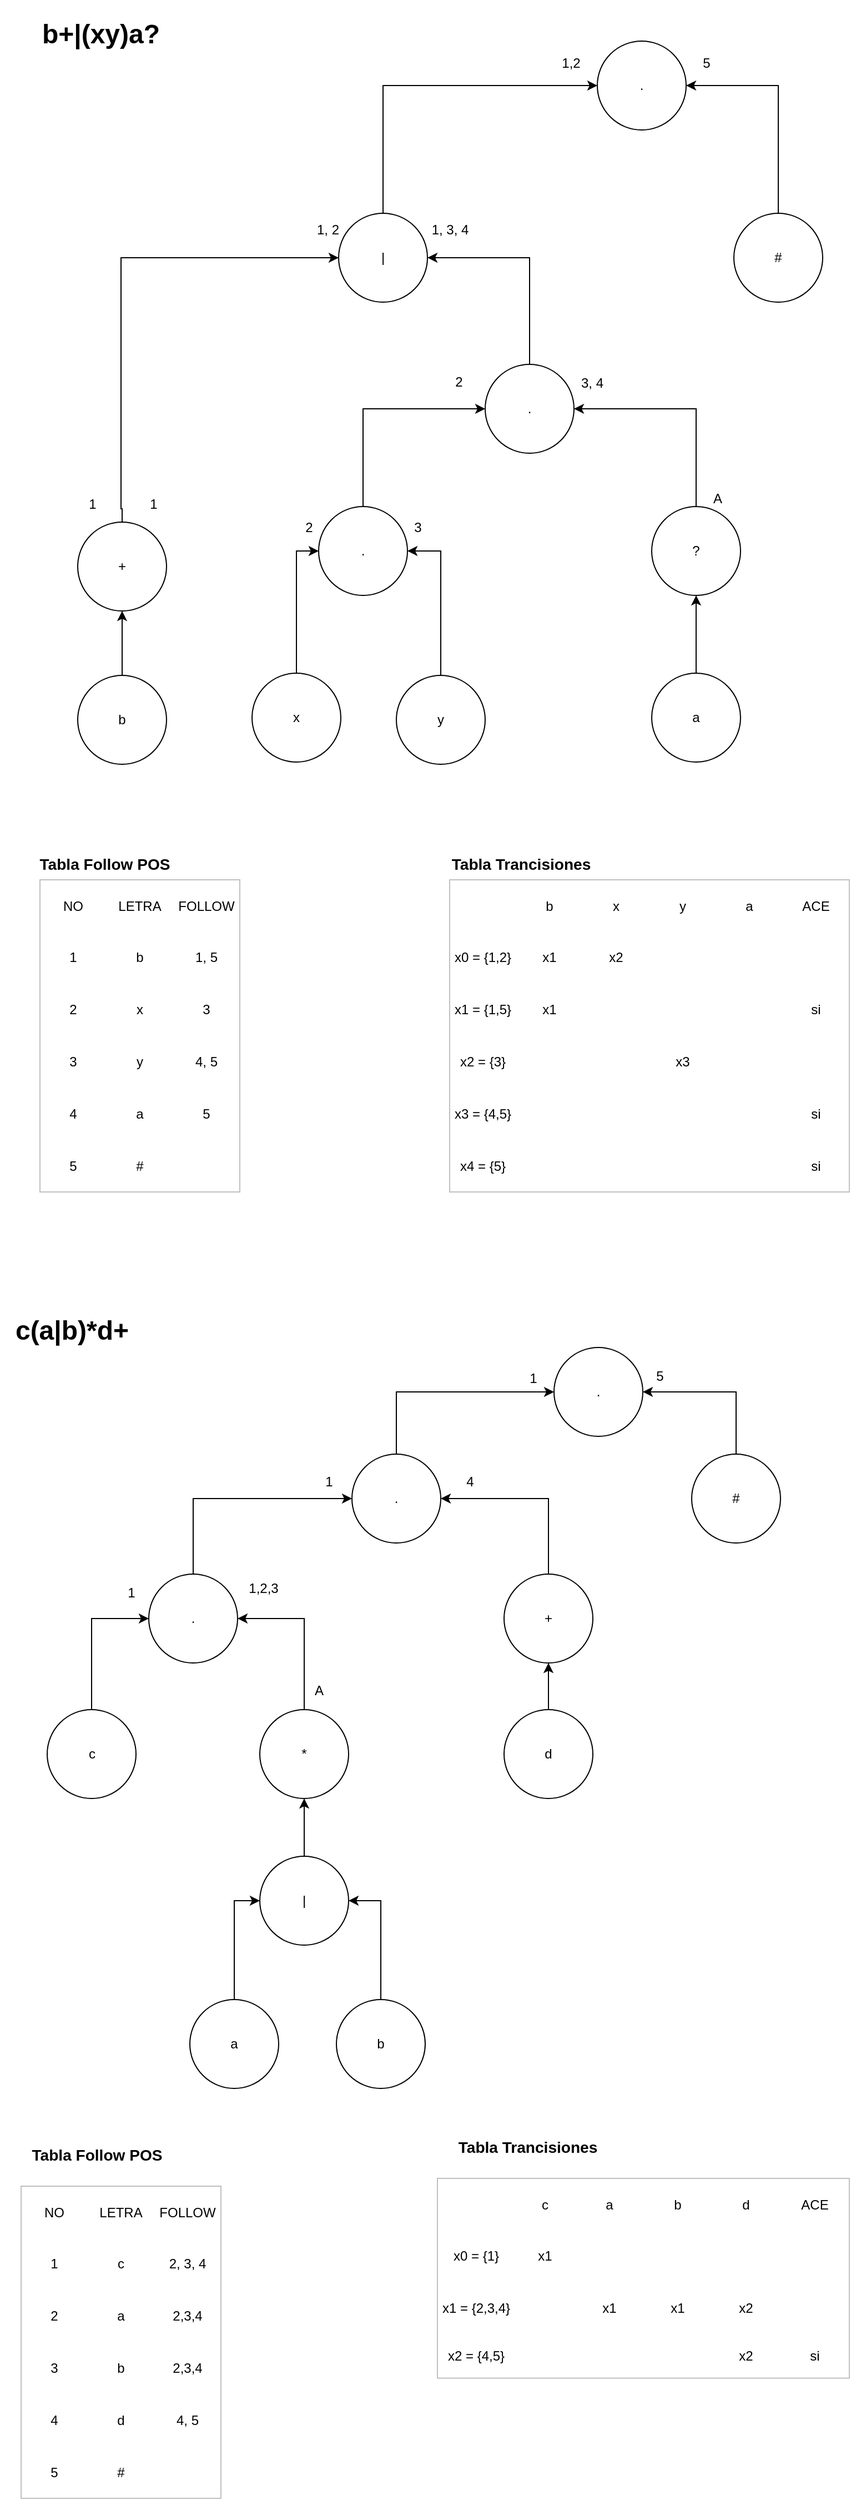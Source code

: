 <mxfile version="24.6.4" type="github">
  <diagram name="Página-1" id="L15ot3QiXP_yFXSq__bD">
    <mxGraphModel dx="1195" dy="1791" grid="0" gridSize="10" guides="1" tooltips="1" connect="1" arrows="1" fold="1" page="1" pageScale="1" pageWidth="827" pageHeight="1169" math="0" shadow="0">
      <root>
        <mxCell id="0" />
        <mxCell id="1" parent="0" />
        <mxCell id="3jrl7XaVkJX-t4Dwcv4B-1" value="&lt;h1&gt;c(a|b)*d+&lt;/h1&gt;" style="text;html=1;align=center;verticalAlign=middle;whiteSpace=wrap;rounded=0;" vertex="1" parent="1">
          <mxGeometry x="57" y="24" width="92" height="44" as="geometry" />
        </mxCell>
        <mxCell id="3jrl7XaVkJX-t4Dwcv4B-4" style="edgeStyle=orthogonalEdgeStyle;rounded=0;orthogonalLoop=1;jettySize=auto;html=1;exitX=0.5;exitY=0;exitDx=0;exitDy=0;entryX=0.5;entryY=1;entryDx=0;entryDy=0;" edge="1" parent="1" source="3jrl7XaVkJX-t4Dwcv4B-2" target="3jrl7XaVkJX-t4Dwcv4B-3">
          <mxGeometry relative="1" as="geometry" />
        </mxCell>
        <mxCell id="3jrl7XaVkJX-t4Dwcv4B-2" value="b" style="ellipse;whiteSpace=wrap;html=1;aspect=fixed;" vertex="1" parent="1">
          <mxGeometry x="108" y="-544" width="80" height="80" as="geometry" />
        </mxCell>
        <mxCell id="3jrl7XaVkJX-t4Dwcv4B-9" style="edgeStyle=orthogonalEdgeStyle;rounded=0;orthogonalLoop=1;jettySize=auto;html=1;entryX=0;entryY=0.5;entryDx=0;entryDy=0;exitX=0.5;exitY=0;exitDx=0;exitDy=0;" edge="1" parent="1" source="3jrl7XaVkJX-t4Dwcv4B-3" target="3jrl7XaVkJX-t4Dwcv4B-8">
          <mxGeometry relative="1" as="geometry">
            <Array as="points">
              <mxPoint x="147" y="-694" />
              <mxPoint x="147" y="-920" />
            </Array>
          </mxGeometry>
        </mxCell>
        <mxCell id="3jrl7XaVkJX-t4Dwcv4B-3" value="+" style="ellipse;whiteSpace=wrap;html=1;aspect=fixed;" vertex="1" parent="1">
          <mxGeometry x="108" y="-682" width="80" height="80" as="geometry" />
        </mxCell>
        <mxCell id="3jrl7XaVkJX-t4Dwcv4B-7" style="edgeStyle=orthogonalEdgeStyle;rounded=0;orthogonalLoop=1;jettySize=auto;html=1;exitX=0.5;exitY=0;exitDx=0;exitDy=0;entryX=0.5;entryY=1;entryDx=0;entryDy=0;" edge="1" parent="1" source="3jrl7XaVkJX-t4Dwcv4B-5" target="3jrl7XaVkJX-t4Dwcv4B-6">
          <mxGeometry relative="1" as="geometry" />
        </mxCell>
        <mxCell id="3jrl7XaVkJX-t4Dwcv4B-5" value="a" style="ellipse;whiteSpace=wrap;html=1;aspect=fixed;" vertex="1" parent="1">
          <mxGeometry x="625" y="-546" width="80" height="80" as="geometry" />
        </mxCell>
        <mxCell id="3jrl7XaVkJX-t4Dwcv4B-24" style="edgeStyle=orthogonalEdgeStyle;rounded=0;orthogonalLoop=1;jettySize=auto;html=1;entryX=1;entryY=0.5;entryDx=0;entryDy=0;exitX=0.5;exitY=0;exitDx=0;exitDy=0;" edge="1" parent="1" source="3jrl7XaVkJX-t4Dwcv4B-6" target="3jrl7XaVkJX-t4Dwcv4B-23">
          <mxGeometry relative="1" as="geometry" />
        </mxCell>
        <mxCell id="3jrl7XaVkJX-t4Dwcv4B-6" value="?" style="ellipse;whiteSpace=wrap;html=1;aspect=fixed;" vertex="1" parent="1">
          <mxGeometry x="625" y="-696" width="80" height="80" as="geometry" />
        </mxCell>
        <mxCell id="3jrl7XaVkJX-t4Dwcv4B-26" style="edgeStyle=orthogonalEdgeStyle;rounded=0;orthogonalLoop=1;jettySize=auto;html=1;entryX=0;entryY=0.5;entryDx=0;entryDy=0;exitX=0.5;exitY=0;exitDx=0;exitDy=0;" edge="1" parent="1" source="3jrl7XaVkJX-t4Dwcv4B-8" target="3jrl7XaVkJX-t4Dwcv4B-19">
          <mxGeometry relative="1" as="geometry" />
        </mxCell>
        <mxCell id="3jrl7XaVkJX-t4Dwcv4B-8" value="|" style="ellipse;whiteSpace=wrap;html=1;aspect=fixed;" vertex="1" parent="1">
          <mxGeometry x="343" y="-960" width="80" height="80" as="geometry" />
        </mxCell>
        <mxCell id="3jrl7XaVkJX-t4Dwcv4B-13" style="edgeStyle=orthogonalEdgeStyle;rounded=0;orthogonalLoop=1;jettySize=auto;html=1;entryX=0;entryY=0.5;entryDx=0;entryDy=0;" edge="1" parent="1" source="3jrl7XaVkJX-t4Dwcv4B-10" target="3jrl7XaVkJX-t4Dwcv4B-12">
          <mxGeometry relative="1" as="geometry" />
        </mxCell>
        <mxCell id="3jrl7XaVkJX-t4Dwcv4B-10" value="x" style="ellipse;whiteSpace=wrap;html=1;aspect=fixed;" vertex="1" parent="1">
          <mxGeometry x="265" y="-546" width="80" height="80" as="geometry" />
        </mxCell>
        <mxCell id="3jrl7XaVkJX-t4Dwcv4B-14" style="edgeStyle=orthogonalEdgeStyle;rounded=0;orthogonalLoop=1;jettySize=auto;html=1;entryX=1;entryY=0.5;entryDx=0;entryDy=0;" edge="1" parent="1" source="3jrl7XaVkJX-t4Dwcv4B-11" target="3jrl7XaVkJX-t4Dwcv4B-12">
          <mxGeometry relative="1" as="geometry" />
        </mxCell>
        <mxCell id="3jrl7XaVkJX-t4Dwcv4B-11" value="y" style="ellipse;whiteSpace=wrap;html=1;aspect=fixed;" vertex="1" parent="1">
          <mxGeometry x="395" y="-544" width="80" height="80" as="geometry" />
        </mxCell>
        <mxCell id="3jrl7XaVkJX-t4Dwcv4B-15" style="edgeStyle=orthogonalEdgeStyle;rounded=0;orthogonalLoop=1;jettySize=auto;html=1;exitX=0.5;exitY=0;exitDx=0;exitDy=0;entryX=0;entryY=0.5;entryDx=0;entryDy=0;" edge="1" parent="1" source="3jrl7XaVkJX-t4Dwcv4B-12" target="3jrl7XaVkJX-t4Dwcv4B-23">
          <mxGeometry relative="1" as="geometry" />
        </mxCell>
        <mxCell id="3jrl7XaVkJX-t4Dwcv4B-12" value="." style="ellipse;whiteSpace=wrap;html=1;aspect=fixed;" vertex="1" parent="1">
          <mxGeometry x="325" y="-696" width="80" height="80" as="geometry" />
        </mxCell>
        <mxCell id="3jrl7XaVkJX-t4Dwcv4B-19" value="." style="ellipse;whiteSpace=wrap;html=1;aspect=fixed;" vertex="1" parent="1">
          <mxGeometry x="576" y="-1115" width="80" height="80" as="geometry" />
        </mxCell>
        <mxCell id="3jrl7XaVkJX-t4Dwcv4B-22" style="edgeStyle=orthogonalEdgeStyle;rounded=0;orthogonalLoop=1;jettySize=auto;html=1;exitX=0.5;exitY=0;exitDx=0;exitDy=0;entryX=1;entryY=0.5;entryDx=0;entryDy=0;" edge="1" parent="1" source="3jrl7XaVkJX-t4Dwcv4B-21" target="3jrl7XaVkJX-t4Dwcv4B-19">
          <mxGeometry relative="1" as="geometry" />
        </mxCell>
        <mxCell id="3jrl7XaVkJX-t4Dwcv4B-21" value="#" style="ellipse;whiteSpace=wrap;html=1;aspect=fixed;" vertex="1" parent="1">
          <mxGeometry x="699" y="-960" width="80" height="80" as="geometry" />
        </mxCell>
        <mxCell id="3jrl7XaVkJX-t4Dwcv4B-25" style="edgeStyle=orthogonalEdgeStyle;rounded=0;orthogonalLoop=1;jettySize=auto;html=1;entryX=1;entryY=0.5;entryDx=0;entryDy=0;exitX=0.5;exitY=0;exitDx=0;exitDy=0;" edge="1" parent="1" source="3jrl7XaVkJX-t4Dwcv4B-23" target="3jrl7XaVkJX-t4Dwcv4B-8">
          <mxGeometry relative="1" as="geometry" />
        </mxCell>
        <mxCell id="3jrl7XaVkJX-t4Dwcv4B-23" value="." style="ellipse;whiteSpace=wrap;html=1;aspect=fixed;" vertex="1" parent="1">
          <mxGeometry x="475" y="-824" width="80" height="80" as="geometry" />
        </mxCell>
        <mxCell id="3jrl7XaVkJX-t4Dwcv4B-27" value="&lt;h1&gt;b+|(xy)a?&lt;/h1&gt;" style="text;html=1;align=center;verticalAlign=middle;whiteSpace=wrap;rounded=0;" vertex="1" parent="1">
          <mxGeometry x="38" y="-1143" width="182" height="44" as="geometry" />
        </mxCell>
        <mxCell id="3jrl7XaVkJX-t4Dwcv4B-31" style="edgeStyle=orthogonalEdgeStyle;rounded=0;orthogonalLoop=1;jettySize=auto;html=1;exitX=0.5;exitY=0;exitDx=0;exitDy=0;entryX=0;entryY=0.5;entryDx=0;entryDy=0;" edge="1" parent="1" source="3jrl7XaVkJX-t4Dwcv4B-28" target="3jrl7XaVkJX-t4Dwcv4B-30">
          <mxGeometry relative="1" as="geometry" />
        </mxCell>
        <mxCell id="3jrl7XaVkJX-t4Dwcv4B-28" value="a" style="ellipse;whiteSpace=wrap;html=1;aspect=fixed;" vertex="1" parent="1">
          <mxGeometry x="209" y="648" width="80" height="80" as="geometry" />
        </mxCell>
        <mxCell id="3jrl7XaVkJX-t4Dwcv4B-32" style="edgeStyle=orthogonalEdgeStyle;rounded=0;orthogonalLoop=1;jettySize=auto;html=1;exitX=0.5;exitY=0;exitDx=0;exitDy=0;entryX=1;entryY=0.5;entryDx=0;entryDy=0;" edge="1" parent="1" source="3jrl7XaVkJX-t4Dwcv4B-29" target="3jrl7XaVkJX-t4Dwcv4B-30">
          <mxGeometry relative="1" as="geometry" />
        </mxCell>
        <mxCell id="3jrl7XaVkJX-t4Dwcv4B-29" value="b" style="ellipse;whiteSpace=wrap;html=1;aspect=fixed;" vertex="1" parent="1">
          <mxGeometry x="341" y="648" width="80" height="80" as="geometry" />
        </mxCell>
        <mxCell id="3jrl7XaVkJX-t4Dwcv4B-30" value="|" style="ellipse;whiteSpace=wrap;html=1;aspect=fixed;" vertex="1" parent="1">
          <mxGeometry x="272" y="519" width="80" height="80" as="geometry" />
        </mxCell>
        <mxCell id="3jrl7XaVkJX-t4Dwcv4B-44" style="edgeStyle=orthogonalEdgeStyle;rounded=0;orthogonalLoop=1;jettySize=auto;html=1;entryX=1;entryY=0.5;entryDx=0;entryDy=0;exitX=0.5;exitY=0;exitDx=0;exitDy=0;" edge="1" parent="1" source="3jrl7XaVkJX-t4Dwcv4B-33" target="3jrl7XaVkJX-t4Dwcv4B-42">
          <mxGeometry relative="1" as="geometry" />
        </mxCell>
        <mxCell id="3jrl7XaVkJX-t4Dwcv4B-33" value="+" style="ellipse;whiteSpace=wrap;html=1;aspect=fixed;" vertex="1" parent="1">
          <mxGeometry x="492" y="265" width="80" height="80" as="geometry" />
        </mxCell>
        <mxCell id="3jrl7XaVkJX-t4Dwcv4B-35" style="edgeStyle=orthogonalEdgeStyle;rounded=0;orthogonalLoop=1;jettySize=auto;html=1;exitX=0.5;exitY=0;exitDx=0;exitDy=0;entryX=0.5;entryY=1;entryDx=0;entryDy=0;" edge="1" parent="1" source="3jrl7XaVkJX-t4Dwcv4B-34" target="3jrl7XaVkJX-t4Dwcv4B-33">
          <mxGeometry relative="1" as="geometry" />
        </mxCell>
        <mxCell id="3jrl7XaVkJX-t4Dwcv4B-34" value="d" style="ellipse;whiteSpace=wrap;html=1;aspect=fixed;" vertex="1" parent="1">
          <mxGeometry x="492" y="387" width="80" height="80" as="geometry" />
        </mxCell>
        <mxCell id="3jrl7XaVkJX-t4Dwcv4B-38" style="edgeStyle=orthogonalEdgeStyle;rounded=0;orthogonalLoop=1;jettySize=auto;html=1;exitX=0.5;exitY=0;exitDx=0;exitDy=0;entryX=0;entryY=0.5;entryDx=0;entryDy=0;" edge="1" parent="1" source="3jrl7XaVkJX-t4Dwcv4B-36" target="3jrl7XaVkJX-t4Dwcv4B-37">
          <mxGeometry relative="1" as="geometry" />
        </mxCell>
        <mxCell id="3jrl7XaVkJX-t4Dwcv4B-36" value="c" style="ellipse;whiteSpace=wrap;html=1;aspect=fixed;" vertex="1" parent="1">
          <mxGeometry x="80.5" y="387" width="80" height="80" as="geometry" />
        </mxCell>
        <mxCell id="3jrl7XaVkJX-t4Dwcv4B-43" style="edgeStyle=orthogonalEdgeStyle;rounded=0;orthogonalLoop=1;jettySize=auto;html=1;entryX=0;entryY=0.5;entryDx=0;entryDy=0;exitX=0.5;exitY=0;exitDx=0;exitDy=0;" edge="1" parent="1" source="3jrl7XaVkJX-t4Dwcv4B-37" target="3jrl7XaVkJX-t4Dwcv4B-42">
          <mxGeometry relative="1" as="geometry" />
        </mxCell>
        <mxCell id="3jrl7XaVkJX-t4Dwcv4B-37" value="." style="ellipse;whiteSpace=wrap;html=1;aspect=fixed;" vertex="1" parent="1">
          <mxGeometry x="172" y="265" width="80" height="80" as="geometry" />
        </mxCell>
        <mxCell id="3jrl7XaVkJX-t4Dwcv4B-41" value="" style="edgeStyle=orthogonalEdgeStyle;rounded=0;orthogonalLoop=1;jettySize=auto;html=1;exitX=0.5;exitY=0;exitDx=0;exitDy=0;entryX=0.5;entryY=1;entryDx=0;entryDy=0;" edge="1" parent="1" source="3jrl7XaVkJX-t4Dwcv4B-30" target="3jrl7XaVkJX-t4Dwcv4B-40">
          <mxGeometry relative="1" as="geometry">
            <mxPoint x="312" y="519" as="sourcePoint" />
            <mxPoint x="247" y="317" as="targetPoint" />
          </mxGeometry>
        </mxCell>
        <mxCell id="3jrl7XaVkJX-t4Dwcv4B-226" style="edgeStyle=orthogonalEdgeStyle;rounded=0;orthogonalLoop=1;jettySize=auto;html=1;entryX=1;entryY=0.5;entryDx=0;entryDy=0;exitX=0.5;exitY=0;exitDx=0;exitDy=0;" edge="1" parent="1" source="3jrl7XaVkJX-t4Dwcv4B-40" target="3jrl7XaVkJX-t4Dwcv4B-37">
          <mxGeometry relative="1" as="geometry" />
        </mxCell>
        <mxCell id="3jrl7XaVkJX-t4Dwcv4B-40" value="*" style="ellipse;whiteSpace=wrap;html=1;aspect=fixed;" vertex="1" parent="1">
          <mxGeometry x="272" y="387" width="80" height="80" as="geometry" />
        </mxCell>
        <mxCell id="3jrl7XaVkJX-t4Dwcv4B-46" style="edgeStyle=orthogonalEdgeStyle;rounded=0;orthogonalLoop=1;jettySize=auto;html=1;entryX=0;entryY=0.5;entryDx=0;entryDy=0;exitX=0.5;exitY=0;exitDx=0;exitDy=0;" edge="1" parent="1" source="3jrl7XaVkJX-t4Dwcv4B-42" target="3jrl7XaVkJX-t4Dwcv4B-45">
          <mxGeometry relative="1" as="geometry" />
        </mxCell>
        <mxCell id="3jrl7XaVkJX-t4Dwcv4B-42" value="." style="ellipse;whiteSpace=wrap;html=1;aspect=fixed;" vertex="1" parent="1">
          <mxGeometry x="355" y="157" width="80" height="80" as="geometry" />
        </mxCell>
        <mxCell id="3jrl7XaVkJX-t4Dwcv4B-45" value="." style="ellipse;whiteSpace=wrap;html=1;aspect=fixed;" vertex="1" parent="1">
          <mxGeometry x="537" y="61" width="80" height="80" as="geometry" />
        </mxCell>
        <mxCell id="3jrl7XaVkJX-t4Dwcv4B-48" style="edgeStyle=orthogonalEdgeStyle;rounded=0;orthogonalLoop=1;jettySize=auto;html=1;entryX=1;entryY=0.5;entryDx=0;entryDy=0;exitX=0.5;exitY=0;exitDx=0;exitDy=0;" edge="1" parent="1" source="3jrl7XaVkJX-t4Dwcv4B-47" target="3jrl7XaVkJX-t4Dwcv4B-45">
          <mxGeometry relative="1" as="geometry" />
        </mxCell>
        <mxCell id="3jrl7XaVkJX-t4Dwcv4B-47" value="#" style="ellipse;whiteSpace=wrap;html=1;aspect=fixed;" vertex="1" parent="1">
          <mxGeometry x="661" y="157" width="80" height="80" as="geometry" />
        </mxCell>
        <mxCell id="3jrl7XaVkJX-t4Dwcv4B-49" value="A" style="text;html=1;align=center;verticalAlign=middle;resizable=0;points=[];autosize=1;strokeColor=none;fillColor=none;" vertex="1" parent="1">
          <mxGeometry x="671" y="-716" width="26" height="26" as="geometry" />
        </mxCell>
        <mxCell id="3jrl7XaVkJX-t4Dwcv4B-50" value="2" style="text;html=1;align=center;verticalAlign=middle;resizable=0;points=[];autosize=1;strokeColor=none;fillColor=none;" vertex="1" parent="1">
          <mxGeometry x="438" y="-821" width="25" height="26" as="geometry" />
        </mxCell>
        <mxCell id="3jrl7XaVkJX-t4Dwcv4B-51" value="3, 4" style="text;html=1;align=center;verticalAlign=middle;resizable=0;points=[];autosize=1;strokeColor=none;fillColor=none;" vertex="1" parent="1">
          <mxGeometry x="552" y="-820" width="38" height="26" as="geometry" />
        </mxCell>
        <mxCell id="3jrl7XaVkJX-t4Dwcv4B-52" value="1" style="text;html=1;align=center;verticalAlign=middle;resizable=0;points=[];autosize=1;strokeColor=none;fillColor=none;" vertex="1" parent="1">
          <mxGeometry x="108" y="-711" width="25" height="26" as="geometry" />
        </mxCell>
        <mxCell id="3jrl7XaVkJX-t4Dwcv4B-53" value="3" style="text;html=1;align=center;verticalAlign=middle;resizable=0;points=[];autosize=1;strokeColor=none;fillColor=none;" vertex="1" parent="1">
          <mxGeometry x="401" y="-690" width="25" height="26" as="geometry" />
        </mxCell>
        <mxCell id="3jrl7XaVkJX-t4Dwcv4B-54" value="2" style="text;html=1;align=center;verticalAlign=middle;resizable=0;points=[];autosize=1;strokeColor=none;fillColor=none;" vertex="1" parent="1">
          <mxGeometry x="303" y="-690" width="25" height="26" as="geometry" />
        </mxCell>
        <mxCell id="3jrl7XaVkJX-t4Dwcv4B-55" value="1" style="text;html=1;align=center;verticalAlign=middle;resizable=0;points=[];autosize=1;strokeColor=none;fillColor=none;" vertex="1" parent="1">
          <mxGeometry x="163" y="-711" width="25" height="26" as="geometry" />
        </mxCell>
        <mxCell id="3jrl7XaVkJX-t4Dwcv4B-56" value="1, 2" style="text;html=1;align=center;verticalAlign=middle;resizable=0;points=[];autosize=1;strokeColor=none;fillColor=none;" vertex="1" parent="1">
          <mxGeometry x="314" y="-958" width="38" height="26" as="geometry" />
        </mxCell>
        <mxCell id="3jrl7XaVkJX-t4Dwcv4B-57" value="1, 3, 4" style="text;html=1;align=center;verticalAlign=middle;resizable=0;points=[];autosize=1;strokeColor=none;fillColor=none;" vertex="1" parent="1">
          <mxGeometry x="417" y="-958" width="51" height="26" as="geometry" />
        </mxCell>
        <mxCell id="3jrl7XaVkJX-t4Dwcv4B-58" value="1,2" style="text;html=1;align=center;verticalAlign=middle;resizable=0;points=[];autosize=1;strokeColor=none;fillColor=none;" vertex="1" parent="1">
          <mxGeometry x="534" y="-1108" width="35" height="26" as="geometry" />
        </mxCell>
        <mxCell id="3jrl7XaVkJX-t4Dwcv4B-59" value="5" style="text;html=1;align=center;verticalAlign=middle;resizable=0;points=[];autosize=1;strokeColor=none;fillColor=none;" vertex="1" parent="1">
          <mxGeometry x="661" y="-1108" width="25" height="26" as="geometry" />
        </mxCell>
        <mxCell id="3jrl7XaVkJX-t4Dwcv4B-60" value="" style="childLayout=tableLayout;recursiveResize=0;shadow=0;fillColor=none;strokeColor=#C0C0C0;" vertex="1" parent="1">
          <mxGeometry x="74" y="-360" width="180" height="281" as="geometry" />
        </mxCell>
        <mxCell id="3jrl7XaVkJX-t4Dwcv4B-61" value="" style="shape=tableRow;horizontal=0;startSize=0;swimlaneHead=0;swimlaneBody=0;top=0;left=0;bottom=0;right=0;dropTarget=0;collapsible=0;recursiveResize=0;expand=0;fontStyle=0;fillColor=none;" vertex="1" parent="3jrl7XaVkJX-t4Dwcv4B-60">
          <mxGeometry width="180" height="47" as="geometry" />
        </mxCell>
        <mxCell id="3jrl7XaVkJX-t4Dwcv4B-62" value="NO" style="connectable=0;recursiveResize=0;strokeColor=none;fillColor=none;align=center;whiteSpace=wrap;html=1;" vertex="1" parent="3jrl7XaVkJX-t4Dwcv4B-61">
          <mxGeometry width="60" height="47" as="geometry">
            <mxRectangle width="60" height="47" as="alternateBounds" />
          </mxGeometry>
        </mxCell>
        <mxCell id="3jrl7XaVkJX-t4Dwcv4B-63" value="LETRA" style="connectable=0;recursiveResize=0;strokeColor=none;fillColor=none;align=center;whiteSpace=wrap;html=1;" vertex="1" parent="3jrl7XaVkJX-t4Dwcv4B-61">
          <mxGeometry x="60" width="60" height="47" as="geometry">
            <mxRectangle width="60" height="47" as="alternateBounds" />
          </mxGeometry>
        </mxCell>
        <mxCell id="3jrl7XaVkJX-t4Dwcv4B-64" value="FOLLOW" style="connectable=0;recursiveResize=0;strokeColor=none;fillColor=none;align=center;whiteSpace=wrap;html=1;" vertex="1" parent="3jrl7XaVkJX-t4Dwcv4B-61">
          <mxGeometry x="120" width="60" height="47" as="geometry">
            <mxRectangle width="60" height="47" as="alternateBounds" />
          </mxGeometry>
        </mxCell>
        <mxCell id="3jrl7XaVkJX-t4Dwcv4B-65" style="shape=tableRow;horizontal=0;startSize=0;swimlaneHead=0;swimlaneBody=0;top=0;left=0;bottom=0;right=0;dropTarget=0;collapsible=0;recursiveResize=0;expand=0;fontStyle=0;fillColor=none;" vertex="1" parent="3jrl7XaVkJX-t4Dwcv4B-60">
          <mxGeometry y="47" width="180" height="46" as="geometry" />
        </mxCell>
        <mxCell id="3jrl7XaVkJX-t4Dwcv4B-66" value="1" style="connectable=0;recursiveResize=0;strokeColor=none;fillColor=none;align=center;whiteSpace=wrap;html=1;" vertex="1" parent="3jrl7XaVkJX-t4Dwcv4B-65">
          <mxGeometry width="60" height="46" as="geometry">
            <mxRectangle width="60" height="46" as="alternateBounds" />
          </mxGeometry>
        </mxCell>
        <mxCell id="3jrl7XaVkJX-t4Dwcv4B-67" value="b" style="connectable=0;recursiveResize=0;strokeColor=none;fillColor=none;align=center;whiteSpace=wrap;html=1;" vertex="1" parent="3jrl7XaVkJX-t4Dwcv4B-65">
          <mxGeometry x="60" width="60" height="46" as="geometry">
            <mxRectangle width="60" height="46" as="alternateBounds" />
          </mxGeometry>
        </mxCell>
        <mxCell id="3jrl7XaVkJX-t4Dwcv4B-68" value="1, 5" style="connectable=0;recursiveResize=0;strokeColor=none;fillColor=none;align=center;whiteSpace=wrap;html=1;" vertex="1" parent="3jrl7XaVkJX-t4Dwcv4B-65">
          <mxGeometry x="120" width="60" height="46" as="geometry">
            <mxRectangle width="60" height="46" as="alternateBounds" />
          </mxGeometry>
        </mxCell>
        <mxCell id="3jrl7XaVkJX-t4Dwcv4B-69" style="shape=tableRow;horizontal=0;startSize=0;swimlaneHead=0;swimlaneBody=0;top=0;left=0;bottom=0;right=0;dropTarget=0;collapsible=0;recursiveResize=0;expand=0;fontStyle=0;fillColor=none;" vertex="1" parent="3jrl7XaVkJX-t4Dwcv4B-60">
          <mxGeometry y="93" width="180" height="47" as="geometry" />
        </mxCell>
        <mxCell id="3jrl7XaVkJX-t4Dwcv4B-70" value="2" style="connectable=0;recursiveResize=0;strokeColor=none;fillColor=none;align=center;whiteSpace=wrap;html=1;" vertex="1" parent="3jrl7XaVkJX-t4Dwcv4B-69">
          <mxGeometry width="60" height="47" as="geometry">
            <mxRectangle width="60" height="47" as="alternateBounds" />
          </mxGeometry>
        </mxCell>
        <mxCell id="3jrl7XaVkJX-t4Dwcv4B-71" value="x" style="connectable=0;recursiveResize=0;strokeColor=none;fillColor=none;align=center;whiteSpace=wrap;html=1;" vertex="1" parent="3jrl7XaVkJX-t4Dwcv4B-69">
          <mxGeometry x="60" width="60" height="47" as="geometry">
            <mxRectangle width="60" height="47" as="alternateBounds" />
          </mxGeometry>
        </mxCell>
        <mxCell id="3jrl7XaVkJX-t4Dwcv4B-72" value="3" style="connectable=0;recursiveResize=0;strokeColor=none;fillColor=none;align=center;whiteSpace=wrap;html=1;" vertex="1" parent="3jrl7XaVkJX-t4Dwcv4B-69">
          <mxGeometry x="120" width="60" height="47" as="geometry">
            <mxRectangle width="60" height="47" as="alternateBounds" />
          </mxGeometry>
        </mxCell>
        <mxCell id="3jrl7XaVkJX-t4Dwcv4B-74" style="shape=tableRow;horizontal=0;startSize=0;swimlaneHead=0;swimlaneBody=0;top=0;left=0;bottom=0;right=0;dropTarget=0;collapsible=0;recursiveResize=0;expand=0;fontStyle=0;fillColor=none;" vertex="1" parent="3jrl7XaVkJX-t4Dwcv4B-60">
          <mxGeometry y="140" width="180" height="47" as="geometry" />
        </mxCell>
        <mxCell id="3jrl7XaVkJX-t4Dwcv4B-75" value="3" style="connectable=0;recursiveResize=0;strokeColor=none;fillColor=none;align=center;whiteSpace=wrap;html=1;" vertex="1" parent="3jrl7XaVkJX-t4Dwcv4B-74">
          <mxGeometry width="60" height="47" as="geometry">
            <mxRectangle width="60" height="47" as="alternateBounds" />
          </mxGeometry>
        </mxCell>
        <mxCell id="3jrl7XaVkJX-t4Dwcv4B-76" value="y" style="connectable=0;recursiveResize=0;strokeColor=none;fillColor=none;align=center;whiteSpace=wrap;html=1;" vertex="1" parent="3jrl7XaVkJX-t4Dwcv4B-74">
          <mxGeometry x="60" width="60" height="47" as="geometry">
            <mxRectangle width="60" height="47" as="alternateBounds" />
          </mxGeometry>
        </mxCell>
        <mxCell id="3jrl7XaVkJX-t4Dwcv4B-77" value="4, 5" style="connectable=0;recursiveResize=0;strokeColor=none;fillColor=none;align=center;whiteSpace=wrap;html=1;" vertex="1" parent="3jrl7XaVkJX-t4Dwcv4B-74">
          <mxGeometry x="120" width="60" height="47" as="geometry">
            <mxRectangle width="60" height="47" as="alternateBounds" />
          </mxGeometry>
        </mxCell>
        <mxCell id="3jrl7XaVkJX-t4Dwcv4B-78" style="shape=tableRow;horizontal=0;startSize=0;swimlaneHead=0;swimlaneBody=0;top=0;left=0;bottom=0;right=0;dropTarget=0;collapsible=0;recursiveResize=0;expand=0;fontStyle=0;fillColor=none;" vertex="1" parent="3jrl7XaVkJX-t4Dwcv4B-60">
          <mxGeometry y="187" width="180" height="47" as="geometry" />
        </mxCell>
        <mxCell id="3jrl7XaVkJX-t4Dwcv4B-79" value="4" style="connectable=0;recursiveResize=0;strokeColor=none;fillColor=none;align=center;whiteSpace=wrap;html=1;" vertex="1" parent="3jrl7XaVkJX-t4Dwcv4B-78">
          <mxGeometry width="60" height="47" as="geometry">
            <mxRectangle width="60" height="47" as="alternateBounds" />
          </mxGeometry>
        </mxCell>
        <mxCell id="3jrl7XaVkJX-t4Dwcv4B-80" value="a" style="connectable=0;recursiveResize=0;strokeColor=none;fillColor=none;align=center;whiteSpace=wrap;html=1;" vertex="1" parent="3jrl7XaVkJX-t4Dwcv4B-78">
          <mxGeometry x="60" width="60" height="47" as="geometry">
            <mxRectangle width="60" height="47" as="alternateBounds" />
          </mxGeometry>
        </mxCell>
        <mxCell id="3jrl7XaVkJX-t4Dwcv4B-81" value="5" style="connectable=0;recursiveResize=0;strokeColor=none;fillColor=none;align=center;whiteSpace=wrap;html=1;" vertex="1" parent="3jrl7XaVkJX-t4Dwcv4B-78">
          <mxGeometry x="120" width="60" height="47" as="geometry">
            <mxRectangle width="60" height="47" as="alternateBounds" />
          </mxGeometry>
        </mxCell>
        <mxCell id="3jrl7XaVkJX-t4Dwcv4B-82" style="shape=tableRow;horizontal=0;startSize=0;swimlaneHead=0;swimlaneBody=0;top=0;left=0;bottom=0;right=0;dropTarget=0;collapsible=0;recursiveResize=0;expand=0;fontStyle=0;fillColor=none;" vertex="1" parent="3jrl7XaVkJX-t4Dwcv4B-60">
          <mxGeometry y="234" width="180" height="47" as="geometry" />
        </mxCell>
        <mxCell id="3jrl7XaVkJX-t4Dwcv4B-83" value="5" style="connectable=0;recursiveResize=0;strokeColor=none;fillColor=none;align=center;whiteSpace=wrap;html=1;" vertex="1" parent="3jrl7XaVkJX-t4Dwcv4B-82">
          <mxGeometry width="60" height="47" as="geometry">
            <mxRectangle width="60" height="47" as="alternateBounds" />
          </mxGeometry>
        </mxCell>
        <mxCell id="3jrl7XaVkJX-t4Dwcv4B-84" value="#" style="connectable=0;recursiveResize=0;strokeColor=none;fillColor=none;align=center;whiteSpace=wrap;html=1;" vertex="1" parent="3jrl7XaVkJX-t4Dwcv4B-82">
          <mxGeometry x="60" width="60" height="47" as="geometry">
            <mxRectangle width="60" height="47" as="alternateBounds" />
          </mxGeometry>
        </mxCell>
        <mxCell id="3jrl7XaVkJX-t4Dwcv4B-85" style="connectable=0;recursiveResize=0;strokeColor=none;fillColor=none;align=center;whiteSpace=wrap;html=1;" vertex="1" parent="3jrl7XaVkJX-t4Dwcv4B-82">
          <mxGeometry x="120" width="60" height="47" as="geometry">
            <mxRectangle width="60" height="47" as="alternateBounds" />
          </mxGeometry>
        </mxCell>
        <mxCell id="3jrl7XaVkJX-t4Dwcv4B-73" value="&lt;h3&gt;Tabla Follow POS&lt;/h3&gt;" style="text;html=1;align=center;verticalAlign=middle;resizable=0;points=[];autosize=1;strokeColor=none;fillColor=none;" vertex="1" parent="1">
          <mxGeometry x="64" y="-403" width="136" height="57" as="geometry" />
        </mxCell>
        <mxCell id="3jrl7XaVkJX-t4Dwcv4B-86" value="" style="childLayout=tableLayout;recursiveResize=0;shadow=0;fillColor=none;strokeColor=#C0C0C0;" vertex="1" parent="1">
          <mxGeometry x="443" y="-360" width="360" height="281" as="geometry" />
        </mxCell>
        <mxCell id="3jrl7XaVkJX-t4Dwcv4B-87" value="" style="shape=tableRow;horizontal=0;startSize=0;swimlaneHead=0;swimlaneBody=0;top=0;left=0;bottom=0;right=0;dropTarget=0;collapsible=0;recursiveResize=0;expand=0;fontStyle=0;fillColor=none;" vertex="1" parent="3jrl7XaVkJX-t4Dwcv4B-86">
          <mxGeometry width="360" height="47" as="geometry" />
        </mxCell>
        <mxCell id="3jrl7XaVkJX-t4Dwcv4B-88" value="" style="connectable=0;recursiveResize=0;strokeColor=none;fillColor=none;align=center;whiteSpace=wrap;html=1;" vertex="1" parent="3jrl7XaVkJX-t4Dwcv4B-87">
          <mxGeometry width="60" height="47" as="geometry">
            <mxRectangle width="60" height="47" as="alternateBounds" />
          </mxGeometry>
        </mxCell>
        <mxCell id="3jrl7XaVkJX-t4Dwcv4B-89" value="b" style="connectable=0;recursiveResize=0;strokeColor=none;fillColor=none;align=center;whiteSpace=wrap;html=1;" vertex="1" parent="3jrl7XaVkJX-t4Dwcv4B-87">
          <mxGeometry x="60" width="60" height="47" as="geometry">
            <mxRectangle width="60" height="47" as="alternateBounds" />
          </mxGeometry>
        </mxCell>
        <mxCell id="3jrl7XaVkJX-t4Dwcv4B-90" value="x" style="connectable=0;recursiveResize=0;strokeColor=none;fillColor=none;align=center;whiteSpace=wrap;html=1;" vertex="1" parent="3jrl7XaVkJX-t4Dwcv4B-87">
          <mxGeometry x="120" width="60" height="47" as="geometry">
            <mxRectangle width="60" height="47" as="alternateBounds" />
          </mxGeometry>
        </mxCell>
        <mxCell id="3jrl7XaVkJX-t4Dwcv4B-112" value="y" style="connectable=0;recursiveResize=0;strokeColor=none;fillColor=none;align=center;whiteSpace=wrap;html=1;" vertex="1" parent="3jrl7XaVkJX-t4Dwcv4B-87">
          <mxGeometry x="180" width="60" height="47" as="geometry">
            <mxRectangle width="60" height="47" as="alternateBounds" />
          </mxGeometry>
        </mxCell>
        <mxCell id="3jrl7XaVkJX-t4Dwcv4B-118" value="a" style="connectable=0;recursiveResize=0;strokeColor=none;fillColor=none;align=center;whiteSpace=wrap;html=1;" vertex="1" parent="3jrl7XaVkJX-t4Dwcv4B-87">
          <mxGeometry x="240" width="60" height="47" as="geometry">
            <mxRectangle width="60" height="47" as="alternateBounds" />
          </mxGeometry>
        </mxCell>
        <mxCell id="3jrl7XaVkJX-t4Dwcv4B-124" value="ACE" style="connectable=0;recursiveResize=0;strokeColor=none;fillColor=none;align=center;whiteSpace=wrap;html=1;" vertex="1" parent="3jrl7XaVkJX-t4Dwcv4B-87">
          <mxGeometry x="300" width="60" height="47" as="geometry">
            <mxRectangle width="60" height="47" as="alternateBounds" />
          </mxGeometry>
        </mxCell>
        <mxCell id="3jrl7XaVkJX-t4Dwcv4B-91" style="shape=tableRow;horizontal=0;startSize=0;swimlaneHead=0;swimlaneBody=0;top=0;left=0;bottom=0;right=0;dropTarget=0;collapsible=0;recursiveResize=0;expand=0;fontStyle=0;fillColor=none;" vertex="1" parent="3jrl7XaVkJX-t4Dwcv4B-86">
          <mxGeometry y="47" width="360" height="46" as="geometry" />
        </mxCell>
        <mxCell id="3jrl7XaVkJX-t4Dwcv4B-92" value="x0 = {1,2}" style="connectable=0;recursiveResize=0;strokeColor=none;fillColor=none;align=center;whiteSpace=wrap;html=1;" vertex="1" parent="3jrl7XaVkJX-t4Dwcv4B-91">
          <mxGeometry width="60" height="46" as="geometry">
            <mxRectangle width="60" height="46" as="alternateBounds" />
          </mxGeometry>
        </mxCell>
        <mxCell id="3jrl7XaVkJX-t4Dwcv4B-93" value="x1" style="connectable=0;recursiveResize=0;strokeColor=none;fillColor=none;align=center;whiteSpace=wrap;html=1;" vertex="1" parent="3jrl7XaVkJX-t4Dwcv4B-91">
          <mxGeometry x="60" width="60" height="46" as="geometry">
            <mxRectangle width="60" height="46" as="alternateBounds" />
          </mxGeometry>
        </mxCell>
        <mxCell id="3jrl7XaVkJX-t4Dwcv4B-94" value="x2" style="connectable=0;recursiveResize=0;strokeColor=none;fillColor=none;align=center;whiteSpace=wrap;html=1;" vertex="1" parent="3jrl7XaVkJX-t4Dwcv4B-91">
          <mxGeometry x="120" width="60" height="46" as="geometry">
            <mxRectangle width="60" height="46" as="alternateBounds" />
          </mxGeometry>
        </mxCell>
        <mxCell id="3jrl7XaVkJX-t4Dwcv4B-113" style="connectable=0;recursiveResize=0;strokeColor=none;fillColor=none;align=center;whiteSpace=wrap;html=1;" vertex="1" parent="3jrl7XaVkJX-t4Dwcv4B-91">
          <mxGeometry x="180" width="60" height="46" as="geometry">
            <mxRectangle width="60" height="46" as="alternateBounds" />
          </mxGeometry>
        </mxCell>
        <mxCell id="3jrl7XaVkJX-t4Dwcv4B-119" style="connectable=0;recursiveResize=0;strokeColor=none;fillColor=none;align=center;whiteSpace=wrap;html=1;" vertex="1" parent="3jrl7XaVkJX-t4Dwcv4B-91">
          <mxGeometry x="240" width="60" height="46" as="geometry">
            <mxRectangle width="60" height="46" as="alternateBounds" />
          </mxGeometry>
        </mxCell>
        <mxCell id="3jrl7XaVkJX-t4Dwcv4B-125" style="connectable=0;recursiveResize=0;strokeColor=none;fillColor=none;align=center;whiteSpace=wrap;html=1;" vertex="1" parent="3jrl7XaVkJX-t4Dwcv4B-91">
          <mxGeometry x="300" width="60" height="46" as="geometry">
            <mxRectangle width="60" height="46" as="alternateBounds" />
          </mxGeometry>
        </mxCell>
        <mxCell id="3jrl7XaVkJX-t4Dwcv4B-95" style="shape=tableRow;horizontal=0;startSize=0;swimlaneHead=0;swimlaneBody=0;top=0;left=0;bottom=0;right=0;dropTarget=0;collapsible=0;recursiveResize=0;expand=0;fontStyle=0;fillColor=none;" vertex="1" parent="3jrl7XaVkJX-t4Dwcv4B-86">
          <mxGeometry y="93" width="360" height="47" as="geometry" />
        </mxCell>
        <mxCell id="3jrl7XaVkJX-t4Dwcv4B-96" value="x1 = {1,5}" style="connectable=0;recursiveResize=0;strokeColor=none;fillColor=none;align=center;whiteSpace=wrap;html=1;" vertex="1" parent="3jrl7XaVkJX-t4Dwcv4B-95">
          <mxGeometry width="60" height="47" as="geometry">
            <mxRectangle width="60" height="47" as="alternateBounds" />
          </mxGeometry>
        </mxCell>
        <mxCell id="3jrl7XaVkJX-t4Dwcv4B-97" value="x1" style="connectable=0;recursiveResize=0;strokeColor=none;fillColor=none;align=center;whiteSpace=wrap;html=1;" vertex="1" parent="3jrl7XaVkJX-t4Dwcv4B-95">
          <mxGeometry x="60" width="60" height="47" as="geometry">
            <mxRectangle width="60" height="47" as="alternateBounds" />
          </mxGeometry>
        </mxCell>
        <mxCell id="3jrl7XaVkJX-t4Dwcv4B-98" value="" style="connectable=0;recursiveResize=0;strokeColor=none;fillColor=none;align=center;whiteSpace=wrap;html=1;" vertex="1" parent="3jrl7XaVkJX-t4Dwcv4B-95">
          <mxGeometry x="120" width="60" height="47" as="geometry">
            <mxRectangle width="60" height="47" as="alternateBounds" />
          </mxGeometry>
        </mxCell>
        <mxCell id="3jrl7XaVkJX-t4Dwcv4B-114" style="connectable=0;recursiveResize=0;strokeColor=none;fillColor=none;align=center;whiteSpace=wrap;html=1;" vertex="1" parent="3jrl7XaVkJX-t4Dwcv4B-95">
          <mxGeometry x="180" width="60" height="47" as="geometry">
            <mxRectangle width="60" height="47" as="alternateBounds" />
          </mxGeometry>
        </mxCell>
        <mxCell id="3jrl7XaVkJX-t4Dwcv4B-120" style="connectable=0;recursiveResize=0;strokeColor=none;fillColor=none;align=center;whiteSpace=wrap;html=1;" vertex="1" parent="3jrl7XaVkJX-t4Dwcv4B-95">
          <mxGeometry x="240" width="60" height="47" as="geometry">
            <mxRectangle width="60" height="47" as="alternateBounds" />
          </mxGeometry>
        </mxCell>
        <mxCell id="3jrl7XaVkJX-t4Dwcv4B-126" value="si" style="connectable=0;recursiveResize=0;strokeColor=none;fillColor=none;align=center;whiteSpace=wrap;html=1;" vertex="1" parent="3jrl7XaVkJX-t4Dwcv4B-95">
          <mxGeometry x="300" width="60" height="47" as="geometry">
            <mxRectangle width="60" height="47" as="alternateBounds" />
          </mxGeometry>
        </mxCell>
        <mxCell id="3jrl7XaVkJX-t4Dwcv4B-99" style="shape=tableRow;horizontal=0;startSize=0;swimlaneHead=0;swimlaneBody=0;top=0;left=0;bottom=0;right=0;dropTarget=0;collapsible=0;recursiveResize=0;expand=0;fontStyle=0;fillColor=none;" vertex="1" parent="3jrl7XaVkJX-t4Dwcv4B-86">
          <mxGeometry y="140" width="360" height="47" as="geometry" />
        </mxCell>
        <mxCell id="3jrl7XaVkJX-t4Dwcv4B-100" value="x2 = {3}" style="connectable=0;recursiveResize=0;strokeColor=none;fillColor=none;align=center;whiteSpace=wrap;html=1;" vertex="1" parent="3jrl7XaVkJX-t4Dwcv4B-99">
          <mxGeometry width="60" height="47" as="geometry">
            <mxRectangle width="60" height="47" as="alternateBounds" />
          </mxGeometry>
        </mxCell>
        <mxCell id="3jrl7XaVkJX-t4Dwcv4B-101" value="" style="connectable=0;recursiveResize=0;strokeColor=none;fillColor=none;align=center;whiteSpace=wrap;html=1;" vertex="1" parent="3jrl7XaVkJX-t4Dwcv4B-99">
          <mxGeometry x="60" width="60" height="47" as="geometry">
            <mxRectangle width="60" height="47" as="alternateBounds" />
          </mxGeometry>
        </mxCell>
        <mxCell id="3jrl7XaVkJX-t4Dwcv4B-102" value="" style="connectable=0;recursiveResize=0;strokeColor=none;fillColor=none;align=center;whiteSpace=wrap;html=1;" vertex="1" parent="3jrl7XaVkJX-t4Dwcv4B-99">
          <mxGeometry x="120" width="60" height="47" as="geometry">
            <mxRectangle width="60" height="47" as="alternateBounds" />
          </mxGeometry>
        </mxCell>
        <mxCell id="3jrl7XaVkJX-t4Dwcv4B-115" value="x3" style="connectable=0;recursiveResize=0;strokeColor=none;fillColor=none;align=center;whiteSpace=wrap;html=1;" vertex="1" parent="3jrl7XaVkJX-t4Dwcv4B-99">
          <mxGeometry x="180" width="60" height="47" as="geometry">
            <mxRectangle width="60" height="47" as="alternateBounds" />
          </mxGeometry>
        </mxCell>
        <mxCell id="3jrl7XaVkJX-t4Dwcv4B-121" style="connectable=0;recursiveResize=0;strokeColor=none;fillColor=none;align=center;whiteSpace=wrap;html=1;" vertex="1" parent="3jrl7XaVkJX-t4Dwcv4B-99">
          <mxGeometry x="240" width="60" height="47" as="geometry">
            <mxRectangle width="60" height="47" as="alternateBounds" />
          </mxGeometry>
        </mxCell>
        <mxCell id="3jrl7XaVkJX-t4Dwcv4B-127" style="connectable=0;recursiveResize=0;strokeColor=none;fillColor=none;align=center;whiteSpace=wrap;html=1;" vertex="1" parent="3jrl7XaVkJX-t4Dwcv4B-99">
          <mxGeometry x="300" width="60" height="47" as="geometry">
            <mxRectangle width="60" height="47" as="alternateBounds" />
          </mxGeometry>
        </mxCell>
        <mxCell id="3jrl7XaVkJX-t4Dwcv4B-103" style="shape=tableRow;horizontal=0;startSize=0;swimlaneHead=0;swimlaneBody=0;top=0;left=0;bottom=0;right=0;dropTarget=0;collapsible=0;recursiveResize=0;expand=0;fontStyle=0;fillColor=none;" vertex="1" parent="3jrl7XaVkJX-t4Dwcv4B-86">
          <mxGeometry y="187" width="360" height="47" as="geometry" />
        </mxCell>
        <mxCell id="3jrl7XaVkJX-t4Dwcv4B-104" value="x3 = {4,5}" style="connectable=0;recursiveResize=0;strokeColor=none;fillColor=none;align=center;whiteSpace=wrap;html=1;" vertex="1" parent="3jrl7XaVkJX-t4Dwcv4B-103">
          <mxGeometry width="60" height="47" as="geometry">
            <mxRectangle width="60" height="47" as="alternateBounds" />
          </mxGeometry>
        </mxCell>
        <mxCell id="3jrl7XaVkJX-t4Dwcv4B-105" value="" style="connectable=0;recursiveResize=0;strokeColor=none;fillColor=none;align=center;whiteSpace=wrap;html=1;" vertex="1" parent="3jrl7XaVkJX-t4Dwcv4B-103">
          <mxGeometry x="60" width="60" height="47" as="geometry">
            <mxRectangle width="60" height="47" as="alternateBounds" />
          </mxGeometry>
        </mxCell>
        <mxCell id="3jrl7XaVkJX-t4Dwcv4B-106" value="" style="connectable=0;recursiveResize=0;strokeColor=none;fillColor=none;align=center;whiteSpace=wrap;html=1;" vertex="1" parent="3jrl7XaVkJX-t4Dwcv4B-103">
          <mxGeometry x="120" width="60" height="47" as="geometry">
            <mxRectangle width="60" height="47" as="alternateBounds" />
          </mxGeometry>
        </mxCell>
        <mxCell id="3jrl7XaVkJX-t4Dwcv4B-116" style="connectable=0;recursiveResize=0;strokeColor=none;fillColor=none;align=center;whiteSpace=wrap;html=1;" vertex="1" parent="3jrl7XaVkJX-t4Dwcv4B-103">
          <mxGeometry x="180" width="60" height="47" as="geometry">
            <mxRectangle width="60" height="47" as="alternateBounds" />
          </mxGeometry>
        </mxCell>
        <mxCell id="3jrl7XaVkJX-t4Dwcv4B-122" style="connectable=0;recursiveResize=0;strokeColor=none;fillColor=none;align=center;whiteSpace=wrap;html=1;" vertex="1" parent="3jrl7XaVkJX-t4Dwcv4B-103">
          <mxGeometry x="240" width="60" height="47" as="geometry">
            <mxRectangle width="60" height="47" as="alternateBounds" />
          </mxGeometry>
        </mxCell>
        <mxCell id="3jrl7XaVkJX-t4Dwcv4B-128" value="si" style="connectable=0;recursiveResize=0;strokeColor=none;fillColor=none;align=center;whiteSpace=wrap;html=1;" vertex="1" parent="3jrl7XaVkJX-t4Dwcv4B-103">
          <mxGeometry x="300" width="60" height="47" as="geometry">
            <mxRectangle width="60" height="47" as="alternateBounds" />
          </mxGeometry>
        </mxCell>
        <mxCell id="3jrl7XaVkJX-t4Dwcv4B-107" style="shape=tableRow;horizontal=0;startSize=0;swimlaneHead=0;swimlaneBody=0;top=0;left=0;bottom=0;right=0;dropTarget=0;collapsible=0;recursiveResize=0;expand=0;fontStyle=0;fillColor=none;" vertex="1" parent="3jrl7XaVkJX-t4Dwcv4B-86">
          <mxGeometry y="234" width="360" height="47" as="geometry" />
        </mxCell>
        <mxCell id="3jrl7XaVkJX-t4Dwcv4B-108" value="x4 = {5}" style="connectable=0;recursiveResize=0;strokeColor=none;fillColor=none;align=center;whiteSpace=wrap;html=1;" vertex="1" parent="3jrl7XaVkJX-t4Dwcv4B-107">
          <mxGeometry width="60" height="47" as="geometry">
            <mxRectangle width="60" height="47" as="alternateBounds" />
          </mxGeometry>
        </mxCell>
        <mxCell id="3jrl7XaVkJX-t4Dwcv4B-109" value="" style="connectable=0;recursiveResize=0;strokeColor=none;fillColor=none;align=center;whiteSpace=wrap;html=1;" vertex="1" parent="3jrl7XaVkJX-t4Dwcv4B-107">
          <mxGeometry x="60" width="60" height="47" as="geometry">
            <mxRectangle width="60" height="47" as="alternateBounds" />
          </mxGeometry>
        </mxCell>
        <mxCell id="3jrl7XaVkJX-t4Dwcv4B-110" style="connectable=0;recursiveResize=0;strokeColor=none;fillColor=none;align=center;whiteSpace=wrap;html=1;" vertex="1" parent="3jrl7XaVkJX-t4Dwcv4B-107">
          <mxGeometry x="120" width="60" height="47" as="geometry">
            <mxRectangle width="60" height="47" as="alternateBounds" />
          </mxGeometry>
        </mxCell>
        <mxCell id="3jrl7XaVkJX-t4Dwcv4B-117" style="connectable=0;recursiveResize=0;strokeColor=none;fillColor=none;align=center;whiteSpace=wrap;html=1;" vertex="1" parent="3jrl7XaVkJX-t4Dwcv4B-107">
          <mxGeometry x="180" width="60" height="47" as="geometry">
            <mxRectangle width="60" height="47" as="alternateBounds" />
          </mxGeometry>
        </mxCell>
        <mxCell id="3jrl7XaVkJX-t4Dwcv4B-123" style="connectable=0;recursiveResize=0;strokeColor=none;fillColor=none;align=center;whiteSpace=wrap;html=1;" vertex="1" parent="3jrl7XaVkJX-t4Dwcv4B-107">
          <mxGeometry x="240" width="60" height="47" as="geometry">
            <mxRectangle width="60" height="47" as="alternateBounds" />
          </mxGeometry>
        </mxCell>
        <mxCell id="3jrl7XaVkJX-t4Dwcv4B-129" value="si" style="connectable=0;recursiveResize=0;strokeColor=none;fillColor=none;align=center;whiteSpace=wrap;html=1;" vertex="1" parent="3jrl7XaVkJX-t4Dwcv4B-107">
          <mxGeometry x="300" width="60" height="47" as="geometry">
            <mxRectangle width="60" height="47" as="alternateBounds" />
          </mxGeometry>
        </mxCell>
        <mxCell id="3jrl7XaVkJX-t4Dwcv4B-111" value="&lt;h3&gt;Tabla Trancisiones&lt;/h3&gt;" style="text;html=1;align=center;verticalAlign=middle;resizable=0;points=[];autosize=1;strokeColor=none;fillColor=none;" vertex="1" parent="1">
          <mxGeometry x="435" y="-403" width="143" height="57" as="geometry" />
        </mxCell>
        <mxCell id="3jrl7XaVkJX-t4Dwcv4B-200" value="" style="childLayout=tableLayout;recursiveResize=0;shadow=0;fillColor=none;strokeColor=#C0C0C0;" vertex="1" parent="1">
          <mxGeometry x="57" y="816" width="180" height="281" as="geometry" />
        </mxCell>
        <mxCell id="3jrl7XaVkJX-t4Dwcv4B-201" value="" style="shape=tableRow;horizontal=0;startSize=0;swimlaneHead=0;swimlaneBody=0;top=0;left=0;bottom=0;right=0;dropTarget=0;collapsible=0;recursiveResize=0;expand=0;fontStyle=0;fillColor=none;" vertex="1" parent="3jrl7XaVkJX-t4Dwcv4B-200">
          <mxGeometry width="180" height="47" as="geometry" />
        </mxCell>
        <mxCell id="3jrl7XaVkJX-t4Dwcv4B-202" value="NO" style="connectable=0;recursiveResize=0;strokeColor=none;fillColor=none;align=center;whiteSpace=wrap;html=1;" vertex="1" parent="3jrl7XaVkJX-t4Dwcv4B-201">
          <mxGeometry width="60" height="47" as="geometry">
            <mxRectangle width="60" height="47" as="alternateBounds" />
          </mxGeometry>
        </mxCell>
        <mxCell id="3jrl7XaVkJX-t4Dwcv4B-203" value="LETRA" style="connectable=0;recursiveResize=0;strokeColor=none;fillColor=none;align=center;whiteSpace=wrap;html=1;" vertex="1" parent="3jrl7XaVkJX-t4Dwcv4B-201">
          <mxGeometry x="60" width="60" height="47" as="geometry">
            <mxRectangle width="60" height="47" as="alternateBounds" />
          </mxGeometry>
        </mxCell>
        <mxCell id="3jrl7XaVkJX-t4Dwcv4B-204" value="FOLLOW" style="connectable=0;recursiveResize=0;strokeColor=none;fillColor=none;align=center;whiteSpace=wrap;html=1;" vertex="1" parent="3jrl7XaVkJX-t4Dwcv4B-201">
          <mxGeometry x="120" width="60" height="47" as="geometry">
            <mxRectangle width="60" height="47" as="alternateBounds" />
          </mxGeometry>
        </mxCell>
        <mxCell id="3jrl7XaVkJX-t4Dwcv4B-205" style="shape=tableRow;horizontal=0;startSize=0;swimlaneHead=0;swimlaneBody=0;top=0;left=0;bottom=0;right=0;dropTarget=0;collapsible=0;recursiveResize=0;expand=0;fontStyle=0;fillColor=none;" vertex="1" parent="3jrl7XaVkJX-t4Dwcv4B-200">
          <mxGeometry y="47" width="180" height="46" as="geometry" />
        </mxCell>
        <mxCell id="3jrl7XaVkJX-t4Dwcv4B-206" value="1" style="connectable=0;recursiveResize=0;strokeColor=none;fillColor=none;align=center;whiteSpace=wrap;html=1;" vertex="1" parent="3jrl7XaVkJX-t4Dwcv4B-205">
          <mxGeometry width="60" height="46" as="geometry">
            <mxRectangle width="60" height="46" as="alternateBounds" />
          </mxGeometry>
        </mxCell>
        <mxCell id="3jrl7XaVkJX-t4Dwcv4B-207" value="c" style="connectable=0;recursiveResize=0;strokeColor=none;fillColor=none;align=center;whiteSpace=wrap;html=1;" vertex="1" parent="3jrl7XaVkJX-t4Dwcv4B-205">
          <mxGeometry x="60" width="60" height="46" as="geometry">
            <mxRectangle width="60" height="46" as="alternateBounds" />
          </mxGeometry>
        </mxCell>
        <mxCell id="3jrl7XaVkJX-t4Dwcv4B-208" value="2, 3, 4" style="connectable=0;recursiveResize=0;strokeColor=none;fillColor=none;align=center;whiteSpace=wrap;html=1;" vertex="1" parent="3jrl7XaVkJX-t4Dwcv4B-205">
          <mxGeometry x="120" width="60" height="46" as="geometry">
            <mxRectangle width="60" height="46" as="alternateBounds" />
          </mxGeometry>
        </mxCell>
        <mxCell id="3jrl7XaVkJX-t4Dwcv4B-209" style="shape=tableRow;horizontal=0;startSize=0;swimlaneHead=0;swimlaneBody=0;top=0;left=0;bottom=0;right=0;dropTarget=0;collapsible=0;recursiveResize=0;expand=0;fontStyle=0;fillColor=none;" vertex="1" parent="3jrl7XaVkJX-t4Dwcv4B-200">
          <mxGeometry y="93" width="180" height="47" as="geometry" />
        </mxCell>
        <mxCell id="3jrl7XaVkJX-t4Dwcv4B-210" value="2" style="connectable=0;recursiveResize=0;strokeColor=none;fillColor=none;align=center;whiteSpace=wrap;html=1;" vertex="1" parent="3jrl7XaVkJX-t4Dwcv4B-209">
          <mxGeometry width="60" height="47" as="geometry">
            <mxRectangle width="60" height="47" as="alternateBounds" />
          </mxGeometry>
        </mxCell>
        <mxCell id="3jrl7XaVkJX-t4Dwcv4B-211" value="a" style="connectable=0;recursiveResize=0;strokeColor=none;fillColor=none;align=center;whiteSpace=wrap;html=1;" vertex="1" parent="3jrl7XaVkJX-t4Dwcv4B-209">
          <mxGeometry x="60" width="60" height="47" as="geometry">
            <mxRectangle width="60" height="47" as="alternateBounds" />
          </mxGeometry>
        </mxCell>
        <mxCell id="3jrl7XaVkJX-t4Dwcv4B-212" value="2,3,4" style="connectable=0;recursiveResize=0;strokeColor=none;fillColor=none;align=center;whiteSpace=wrap;html=1;" vertex="1" parent="3jrl7XaVkJX-t4Dwcv4B-209">
          <mxGeometry x="120" width="60" height="47" as="geometry">
            <mxRectangle width="60" height="47" as="alternateBounds" />
          </mxGeometry>
        </mxCell>
        <mxCell id="3jrl7XaVkJX-t4Dwcv4B-213" style="shape=tableRow;horizontal=0;startSize=0;swimlaneHead=0;swimlaneBody=0;top=0;left=0;bottom=0;right=0;dropTarget=0;collapsible=0;recursiveResize=0;expand=0;fontStyle=0;fillColor=none;" vertex="1" parent="3jrl7XaVkJX-t4Dwcv4B-200">
          <mxGeometry y="140" width="180" height="47" as="geometry" />
        </mxCell>
        <mxCell id="3jrl7XaVkJX-t4Dwcv4B-214" value="3" style="connectable=0;recursiveResize=0;strokeColor=none;fillColor=none;align=center;whiteSpace=wrap;html=1;" vertex="1" parent="3jrl7XaVkJX-t4Dwcv4B-213">
          <mxGeometry width="60" height="47" as="geometry">
            <mxRectangle width="60" height="47" as="alternateBounds" />
          </mxGeometry>
        </mxCell>
        <mxCell id="3jrl7XaVkJX-t4Dwcv4B-215" value="b" style="connectable=0;recursiveResize=0;strokeColor=none;fillColor=none;align=center;whiteSpace=wrap;html=1;" vertex="1" parent="3jrl7XaVkJX-t4Dwcv4B-213">
          <mxGeometry x="60" width="60" height="47" as="geometry">
            <mxRectangle width="60" height="47" as="alternateBounds" />
          </mxGeometry>
        </mxCell>
        <mxCell id="3jrl7XaVkJX-t4Dwcv4B-216" value="2,3,4" style="connectable=0;recursiveResize=0;strokeColor=none;fillColor=none;align=center;whiteSpace=wrap;html=1;" vertex="1" parent="3jrl7XaVkJX-t4Dwcv4B-213">
          <mxGeometry x="120" width="60" height="47" as="geometry">
            <mxRectangle width="60" height="47" as="alternateBounds" />
          </mxGeometry>
        </mxCell>
        <mxCell id="3jrl7XaVkJX-t4Dwcv4B-217" style="shape=tableRow;horizontal=0;startSize=0;swimlaneHead=0;swimlaneBody=0;top=0;left=0;bottom=0;right=0;dropTarget=0;collapsible=0;recursiveResize=0;expand=0;fontStyle=0;fillColor=none;" vertex="1" parent="3jrl7XaVkJX-t4Dwcv4B-200">
          <mxGeometry y="187" width="180" height="47" as="geometry" />
        </mxCell>
        <mxCell id="3jrl7XaVkJX-t4Dwcv4B-218" value="4" style="connectable=0;recursiveResize=0;strokeColor=none;fillColor=none;align=center;whiteSpace=wrap;html=1;" vertex="1" parent="3jrl7XaVkJX-t4Dwcv4B-217">
          <mxGeometry width="60" height="47" as="geometry">
            <mxRectangle width="60" height="47" as="alternateBounds" />
          </mxGeometry>
        </mxCell>
        <mxCell id="3jrl7XaVkJX-t4Dwcv4B-219" value="d" style="connectable=0;recursiveResize=0;strokeColor=none;fillColor=none;align=center;whiteSpace=wrap;html=1;" vertex="1" parent="3jrl7XaVkJX-t4Dwcv4B-217">
          <mxGeometry x="60" width="60" height="47" as="geometry">
            <mxRectangle width="60" height="47" as="alternateBounds" />
          </mxGeometry>
        </mxCell>
        <mxCell id="3jrl7XaVkJX-t4Dwcv4B-220" value="4, 5" style="connectable=0;recursiveResize=0;strokeColor=none;fillColor=none;align=center;whiteSpace=wrap;html=1;" vertex="1" parent="3jrl7XaVkJX-t4Dwcv4B-217">
          <mxGeometry x="120" width="60" height="47" as="geometry">
            <mxRectangle width="60" height="47" as="alternateBounds" />
          </mxGeometry>
        </mxCell>
        <mxCell id="3jrl7XaVkJX-t4Dwcv4B-221" style="shape=tableRow;horizontal=0;startSize=0;swimlaneHead=0;swimlaneBody=0;top=0;left=0;bottom=0;right=0;dropTarget=0;collapsible=0;recursiveResize=0;expand=0;fontStyle=0;fillColor=none;" vertex="1" parent="3jrl7XaVkJX-t4Dwcv4B-200">
          <mxGeometry y="234" width="180" height="47" as="geometry" />
        </mxCell>
        <mxCell id="3jrl7XaVkJX-t4Dwcv4B-222" value="5" style="connectable=0;recursiveResize=0;strokeColor=none;fillColor=none;align=center;whiteSpace=wrap;html=1;" vertex="1" parent="3jrl7XaVkJX-t4Dwcv4B-221">
          <mxGeometry width="60" height="47" as="geometry">
            <mxRectangle width="60" height="47" as="alternateBounds" />
          </mxGeometry>
        </mxCell>
        <mxCell id="3jrl7XaVkJX-t4Dwcv4B-223" value="#" style="connectable=0;recursiveResize=0;strokeColor=none;fillColor=none;align=center;whiteSpace=wrap;html=1;" vertex="1" parent="3jrl7XaVkJX-t4Dwcv4B-221">
          <mxGeometry x="60" width="60" height="47" as="geometry">
            <mxRectangle width="60" height="47" as="alternateBounds" />
          </mxGeometry>
        </mxCell>
        <mxCell id="3jrl7XaVkJX-t4Dwcv4B-224" style="connectable=0;recursiveResize=0;strokeColor=none;fillColor=none;align=center;whiteSpace=wrap;html=1;" vertex="1" parent="3jrl7XaVkJX-t4Dwcv4B-221">
          <mxGeometry x="120" width="60" height="47" as="geometry">
            <mxRectangle width="60" height="47" as="alternateBounds" />
          </mxGeometry>
        </mxCell>
        <mxCell id="3jrl7XaVkJX-t4Dwcv4B-227" value="A" style="text;html=1;align=center;verticalAlign=middle;resizable=0;points=[];autosize=1;strokeColor=none;fillColor=none;" vertex="1" parent="1">
          <mxGeometry x="312" y="357" width="26" height="26" as="geometry" />
        </mxCell>
        <mxCell id="3jrl7XaVkJX-t4Dwcv4B-228" value="1" style="text;html=1;align=center;verticalAlign=middle;resizable=0;points=[];autosize=1;strokeColor=none;fillColor=none;" vertex="1" parent="1">
          <mxGeometry x="143" y="269" width="25" height="26" as="geometry" />
        </mxCell>
        <mxCell id="3jrl7XaVkJX-t4Dwcv4B-229" value="1,2,3" style="text;html=1;align=center;verticalAlign=middle;resizable=0;points=[];autosize=1;strokeColor=none;fillColor=none;" vertex="1" parent="1">
          <mxGeometry x="252" y="265" width="45" height="26" as="geometry" />
        </mxCell>
        <mxCell id="3jrl7XaVkJX-t4Dwcv4B-230" value="1" style="text;html=1;align=center;verticalAlign=middle;resizable=0;points=[];autosize=1;strokeColor=none;fillColor=none;" vertex="1" parent="1">
          <mxGeometry x="321" y="169" width="25" height="26" as="geometry" />
        </mxCell>
        <mxCell id="3jrl7XaVkJX-t4Dwcv4B-231" value="4" style="text;html=1;align=center;verticalAlign=middle;resizable=0;points=[];autosize=1;strokeColor=none;fillColor=none;" vertex="1" parent="1">
          <mxGeometry x="448" y="169" width="25" height="26" as="geometry" />
        </mxCell>
        <mxCell id="3jrl7XaVkJX-t4Dwcv4B-232" value="1" style="text;html=1;align=center;verticalAlign=middle;resizable=0;points=[];autosize=1;strokeColor=none;fillColor=none;" vertex="1" parent="1">
          <mxGeometry x="505" y="76" width="25" height="26" as="geometry" />
        </mxCell>
        <mxCell id="3jrl7XaVkJX-t4Dwcv4B-233" value="5" style="text;html=1;align=center;verticalAlign=middle;resizable=0;points=[];autosize=1;strokeColor=none;fillColor=none;" vertex="1" parent="1">
          <mxGeometry x="619" y="74" width="25" height="26" as="geometry" />
        </mxCell>
        <mxCell id="3jrl7XaVkJX-t4Dwcv4B-234" value="&lt;h3&gt;Tabla Follow POS&lt;/h3&gt;" style="text;html=1;align=center;verticalAlign=middle;resizable=0;points=[];autosize=1;strokeColor=none;fillColor=none;" vertex="1" parent="1">
          <mxGeometry x="57" y="759" width="136" height="57" as="geometry" />
        </mxCell>
        <mxCell id="3jrl7XaVkJX-t4Dwcv4B-235" value="&lt;h3&gt;Tabla Trancisiones&lt;/h3&gt;" style="text;html=1;align=center;verticalAlign=middle;resizable=0;points=[];autosize=1;strokeColor=none;fillColor=none;" vertex="1" parent="1">
          <mxGeometry x="441" y="752" width="143" height="57" as="geometry" />
        </mxCell>
        <mxCell id="3jrl7XaVkJX-t4Dwcv4B-236" value="" style="childLayout=tableLayout;recursiveResize=0;shadow=0;fillColor=none;strokeColor=#C0C0C0;" vertex="1" parent="1">
          <mxGeometry x="432" y="809" width="371" height="179.792" as="geometry" />
        </mxCell>
        <mxCell id="3jrl7XaVkJX-t4Dwcv4B-237" value="" style="shape=tableRow;horizontal=0;startSize=0;swimlaneHead=0;swimlaneBody=0;top=0;left=0;bottom=0;right=0;dropTarget=0;collapsible=0;recursiveResize=0;expand=0;fontStyle=0;fillColor=none;" vertex="1" parent="3jrl7XaVkJX-t4Dwcv4B-236">
          <mxGeometry width="371" height="47" as="geometry" />
        </mxCell>
        <mxCell id="3jrl7XaVkJX-t4Dwcv4B-238" value="" style="connectable=0;recursiveResize=0;strokeColor=none;fillColor=none;align=center;whiteSpace=wrap;html=1;" vertex="1" parent="3jrl7XaVkJX-t4Dwcv4B-237">
          <mxGeometry width="70" height="47" as="geometry">
            <mxRectangle width="70" height="47" as="alternateBounds" />
          </mxGeometry>
        </mxCell>
        <mxCell id="3jrl7XaVkJX-t4Dwcv4B-239" value="c" style="connectable=0;recursiveResize=0;strokeColor=none;fillColor=none;align=center;whiteSpace=wrap;html=1;" vertex="1" parent="3jrl7XaVkJX-t4Dwcv4B-237">
          <mxGeometry x="70" width="54" height="47" as="geometry">
            <mxRectangle width="54" height="47" as="alternateBounds" />
          </mxGeometry>
        </mxCell>
        <mxCell id="3jrl7XaVkJX-t4Dwcv4B-240" value="a" style="connectable=0;recursiveResize=0;strokeColor=none;fillColor=none;align=center;whiteSpace=wrap;html=1;" vertex="1" parent="3jrl7XaVkJX-t4Dwcv4B-237">
          <mxGeometry x="124" width="62" height="47" as="geometry">
            <mxRectangle width="62" height="47" as="alternateBounds" />
          </mxGeometry>
        </mxCell>
        <mxCell id="3jrl7XaVkJX-t4Dwcv4B-241" value="b" style="connectable=0;recursiveResize=0;strokeColor=none;fillColor=none;align=center;whiteSpace=wrap;html=1;" vertex="1" parent="3jrl7XaVkJX-t4Dwcv4B-237">
          <mxGeometry x="186" width="61" height="47" as="geometry">
            <mxRectangle width="61" height="47" as="alternateBounds" />
          </mxGeometry>
        </mxCell>
        <mxCell id="3jrl7XaVkJX-t4Dwcv4B-242" value="d" style="connectable=0;recursiveResize=0;strokeColor=none;fillColor=none;align=center;whiteSpace=wrap;html=1;" vertex="1" parent="3jrl7XaVkJX-t4Dwcv4B-237">
          <mxGeometry x="247" width="62" height="47" as="geometry">
            <mxRectangle width="62" height="47" as="alternateBounds" />
          </mxGeometry>
        </mxCell>
        <mxCell id="3jrl7XaVkJX-t4Dwcv4B-243" value="ACE" style="connectable=0;recursiveResize=0;strokeColor=none;fillColor=none;align=center;whiteSpace=wrap;html=1;" vertex="1" parent="3jrl7XaVkJX-t4Dwcv4B-237">
          <mxGeometry x="309" width="62" height="47" as="geometry">
            <mxRectangle width="62" height="47" as="alternateBounds" />
          </mxGeometry>
        </mxCell>
        <mxCell id="3jrl7XaVkJX-t4Dwcv4B-244" style="shape=tableRow;horizontal=0;startSize=0;swimlaneHead=0;swimlaneBody=0;top=0;left=0;bottom=0;right=0;dropTarget=0;collapsible=0;recursiveResize=0;expand=0;fontStyle=0;fillColor=none;" vertex="1" parent="3jrl7XaVkJX-t4Dwcv4B-236">
          <mxGeometry y="47" width="371" height="46" as="geometry" />
        </mxCell>
        <mxCell id="3jrl7XaVkJX-t4Dwcv4B-245" value="x0 = {1}" style="connectable=0;recursiveResize=0;strokeColor=none;fillColor=none;align=center;whiteSpace=wrap;html=1;" vertex="1" parent="3jrl7XaVkJX-t4Dwcv4B-244">
          <mxGeometry width="70" height="46" as="geometry">
            <mxRectangle width="70" height="46" as="alternateBounds" />
          </mxGeometry>
        </mxCell>
        <mxCell id="3jrl7XaVkJX-t4Dwcv4B-246" value="x1" style="connectable=0;recursiveResize=0;strokeColor=none;fillColor=none;align=center;whiteSpace=wrap;html=1;" vertex="1" parent="3jrl7XaVkJX-t4Dwcv4B-244">
          <mxGeometry x="70" width="54" height="46" as="geometry">
            <mxRectangle width="54" height="46" as="alternateBounds" />
          </mxGeometry>
        </mxCell>
        <mxCell id="3jrl7XaVkJX-t4Dwcv4B-247" value="" style="connectable=0;recursiveResize=0;strokeColor=none;fillColor=none;align=center;whiteSpace=wrap;html=1;" vertex="1" parent="3jrl7XaVkJX-t4Dwcv4B-244">
          <mxGeometry x="124" width="62" height="46" as="geometry">
            <mxRectangle width="62" height="46" as="alternateBounds" />
          </mxGeometry>
        </mxCell>
        <mxCell id="3jrl7XaVkJX-t4Dwcv4B-248" style="connectable=0;recursiveResize=0;strokeColor=none;fillColor=none;align=center;whiteSpace=wrap;html=1;" vertex="1" parent="3jrl7XaVkJX-t4Dwcv4B-244">
          <mxGeometry x="186" width="61" height="46" as="geometry">
            <mxRectangle width="61" height="46" as="alternateBounds" />
          </mxGeometry>
        </mxCell>
        <mxCell id="3jrl7XaVkJX-t4Dwcv4B-249" style="connectable=0;recursiveResize=0;strokeColor=none;fillColor=none;align=center;whiteSpace=wrap;html=1;" vertex="1" parent="3jrl7XaVkJX-t4Dwcv4B-244">
          <mxGeometry x="247" width="62" height="46" as="geometry">
            <mxRectangle width="62" height="46" as="alternateBounds" />
          </mxGeometry>
        </mxCell>
        <mxCell id="3jrl7XaVkJX-t4Dwcv4B-250" style="connectable=0;recursiveResize=0;strokeColor=none;fillColor=none;align=center;whiteSpace=wrap;html=1;" vertex="1" parent="3jrl7XaVkJX-t4Dwcv4B-244">
          <mxGeometry x="309" width="62" height="46" as="geometry">
            <mxRectangle width="62" height="46" as="alternateBounds" />
          </mxGeometry>
        </mxCell>
        <mxCell id="3jrl7XaVkJX-t4Dwcv4B-251" style="shape=tableRow;horizontal=0;startSize=0;swimlaneHead=0;swimlaneBody=0;top=0;left=0;bottom=0;right=0;dropTarget=0;collapsible=0;recursiveResize=0;expand=0;fontStyle=0;fillColor=none;" vertex="1" parent="3jrl7XaVkJX-t4Dwcv4B-236">
          <mxGeometry y="93" width="371" height="47" as="geometry" />
        </mxCell>
        <mxCell id="3jrl7XaVkJX-t4Dwcv4B-252" value="x1 = {2,3,4}" style="connectable=0;recursiveResize=0;strokeColor=none;fillColor=none;align=center;whiteSpace=wrap;html=1;" vertex="1" parent="3jrl7XaVkJX-t4Dwcv4B-251">
          <mxGeometry width="70" height="47" as="geometry">
            <mxRectangle width="70" height="47" as="alternateBounds" />
          </mxGeometry>
        </mxCell>
        <mxCell id="3jrl7XaVkJX-t4Dwcv4B-253" value="" style="connectable=0;recursiveResize=0;strokeColor=none;fillColor=none;align=center;whiteSpace=wrap;html=1;" vertex="1" parent="3jrl7XaVkJX-t4Dwcv4B-251">
          <mxGeometry x="70" width="54" height="47" as="geometry">
            <mxRectangle width="54" height="47" as="alternateBounds" />
          </mxGeometry>
        </mxCell>
        <mxCell id="3jrl7XaVkJX-t4Dwcv4B-254" value="x1" style="connectable=0;recursiveResize=0;strokeColor=none;fillColor=none;align=center;whiteSpace=wrap;html=1;" vertex="1" parent="3jrl7XaVkJX-t4Dwcv4B-251">
          <mxGeometry x="124" width="62" height="47" as="geometry">
            <mxRectangle width="62" height="47" as="alternateBounds" />
          </mxGeometry>
        </mxCell>
        <mxCell id="3jrl7XaVkJX-t4Dwcv4B-255" value="x1" style="connectable=0;recursiveResize=0;strokeColor=none;fillColor=none;align=center;whiteSpace=wrap;html=1;" vertex="1" parent="3jrl7XaVkJX-t4Dwcv4B-251">
          <mxGeometry x="186" width="61" height="47" as="geometry">
            <mxRectangle width="61" height="47" as="alternateBounds" />
          </mxGeometry>
        </mxCell>
        <mxCell id="3jrl7XaVkJX-t4Dwcv4B-256" value="x2" style="connectable=0;recursiveResize=0;strokeColor=none;fillColor=none;align=center;whiteSpace=wrap;html=1;" vertex="1" parent="3jrl7XaVkJX-t4Dwcv4B-251">
          <mxGeometry x="247" width="62" height="47" as="geometry">
            <mxRectangle width="62" height="47" as="alternateBounds" />
          </mxGeometry>
        </mxCell>
        <mxCell id="3jrl7XaVkJX-t4Dwcv4B-257" value="" style="connectable=0;recursiveResize=0;strokeColor=none;fillColor=none;align=center;whiteSpace=wrap;html=1;" vertex="1" parent="3jrl7XaVkJX-t4Dwcv4B-251">
          <mxGeometry x="309" width="62" height="47" as="geometry">
            <mxRectangle width="62" height="47" as="alternateBounds" />
          </mxGeometry>
        </mxCell>
        <mxCell id="3jrl7XaVkJX-t4Dwcv4B-258" style="shape=tableRow;horizontal=0;startSize=0;swimlaneHead=0;swimlaneBody=0;top=0;left=0;bottom=0;right=0;dropTarget=0;collapsible=0;recursiveResize=0;expand=0;fontStyle=0;fillColor=none;" vertex="1" parent="3jrl7XaVkJX-t4Dwcv4B-236">
          <mxGeometry y="140" width="371" height="40" as="geometry" />
        </mxCell>
        <mxCell id="3jrl7XaVkJX-t4Dwcv4B-259" value="x2 = {4,5}" style="connectable=0;recursiveResize=0;strokeColor=none;fillColor=none;align=center;whiteSpace=wrap;html=1;" vertex="1" parent="3jrl7XaVkJX-t4Dwcv4B-258">
          <mxGeometry width="70" height="40" as="geometry">
            <mxRectangle width="70" height="40" as="alternateBounds" />
          </mxGeometry>
        </mxCell>
        <mxCell id="3jrl7XaVkJX-t4Dwcv4B-260" value="" style="connectable=0;recursiveResize=0;strokeColor=none;fillColor=none;align=center;whiteSpace=wrap;html=1;" vertex="1" parent="3jrl7XaVkJX-t4Dwcv4B-258">
          <mxGeometry x="70" width="54" height="40" as="geometry">
            <mxRectangle width="54" height="40" as="alternateBounds" />
          </mxGeometry>
        </mxCell>
        <mxCell id="3jrl7XaVkJX-t4Dwcv4B-261" value="" style="connectable=0;recursiveResize=0;strokeColor=none;fillColor=none;align=center;whiteSpace=wrap;html=1;" vertex="1" parent="3jrl7XaVkJX-t4Dwcv4B-258">
          <mxGeometry x="124" width="62" height="40" as="geometry">
            <mxRectangle width="62" height="40" as="alternateBounds" />
          </mxGeometry>
        </mxCell>
        <mxCell id="3jrl7XaVkJX-t4Dwcv4B-262" value="" style="connectable=0;recursiveResize=0;strokeColor=none;fillColor=none;align=center;whiteSpace=wrap;html=1;" vertex="1" parent="3jrl7XaVkJX-t4Dwcv4B-258">
          <mxGeometry x="186" width="61" height="40" as="geometry">
            <mxRectangle width="61" height="40" as="alternateBounds" />
          </mxGeometry>
        </mxCell>
        <mxCell id="3jrl7XaVkJX-t4Dwcv4B-263" value="x2" style="connectable=0;recursiveResize=0;strokeColor=none;fillColor=none;align=center;whiteSpace=wrap;html=1;" vertex="1" parent="3jrl7XaVkJX-t4Dwcv4B-258">
          <mxGeometry x="247" width="62" height="40" as="geometry">
            <mxRectangle width="62" height="40" as="alternateBounds" />
          </mxGeometry>
        </mxCell>
        <mxCell id="3jrl7XaVkJX-t4Dwcv4B-264" value="si" style="connectable=0;recursiveResize=0;strokeColor=none;fillColor=none;align=center;whiteSpace=wrap;html=1;" vertex="1" parent="3jrl7XaVkJX-t4Dwcv4B-258">
          <mxGeometry x="309" width="62" height="40" as="geometry">
            <mxRectangle width="62" height="40" as="alternateBounds" />
          </mxGeometry>
        </mxCell>
      </root>
    </mxGraphModel>
  </diagram>
</mxfile>
